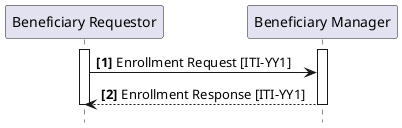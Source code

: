 @startuml
skinparam svgDimensionStyle false
hide footbox
autonumber "<b>[0]"
participant "Beneficiary Requestor" as Req
participant "Beneficiary Manager" as Man
activate Req
activate Man
Req -> Man : Enrollment Request [ITI-YY1]
Man --> Req : Enrollment Response [ITI-YY1]
deactivate Man
deactivate Req
@enduml
